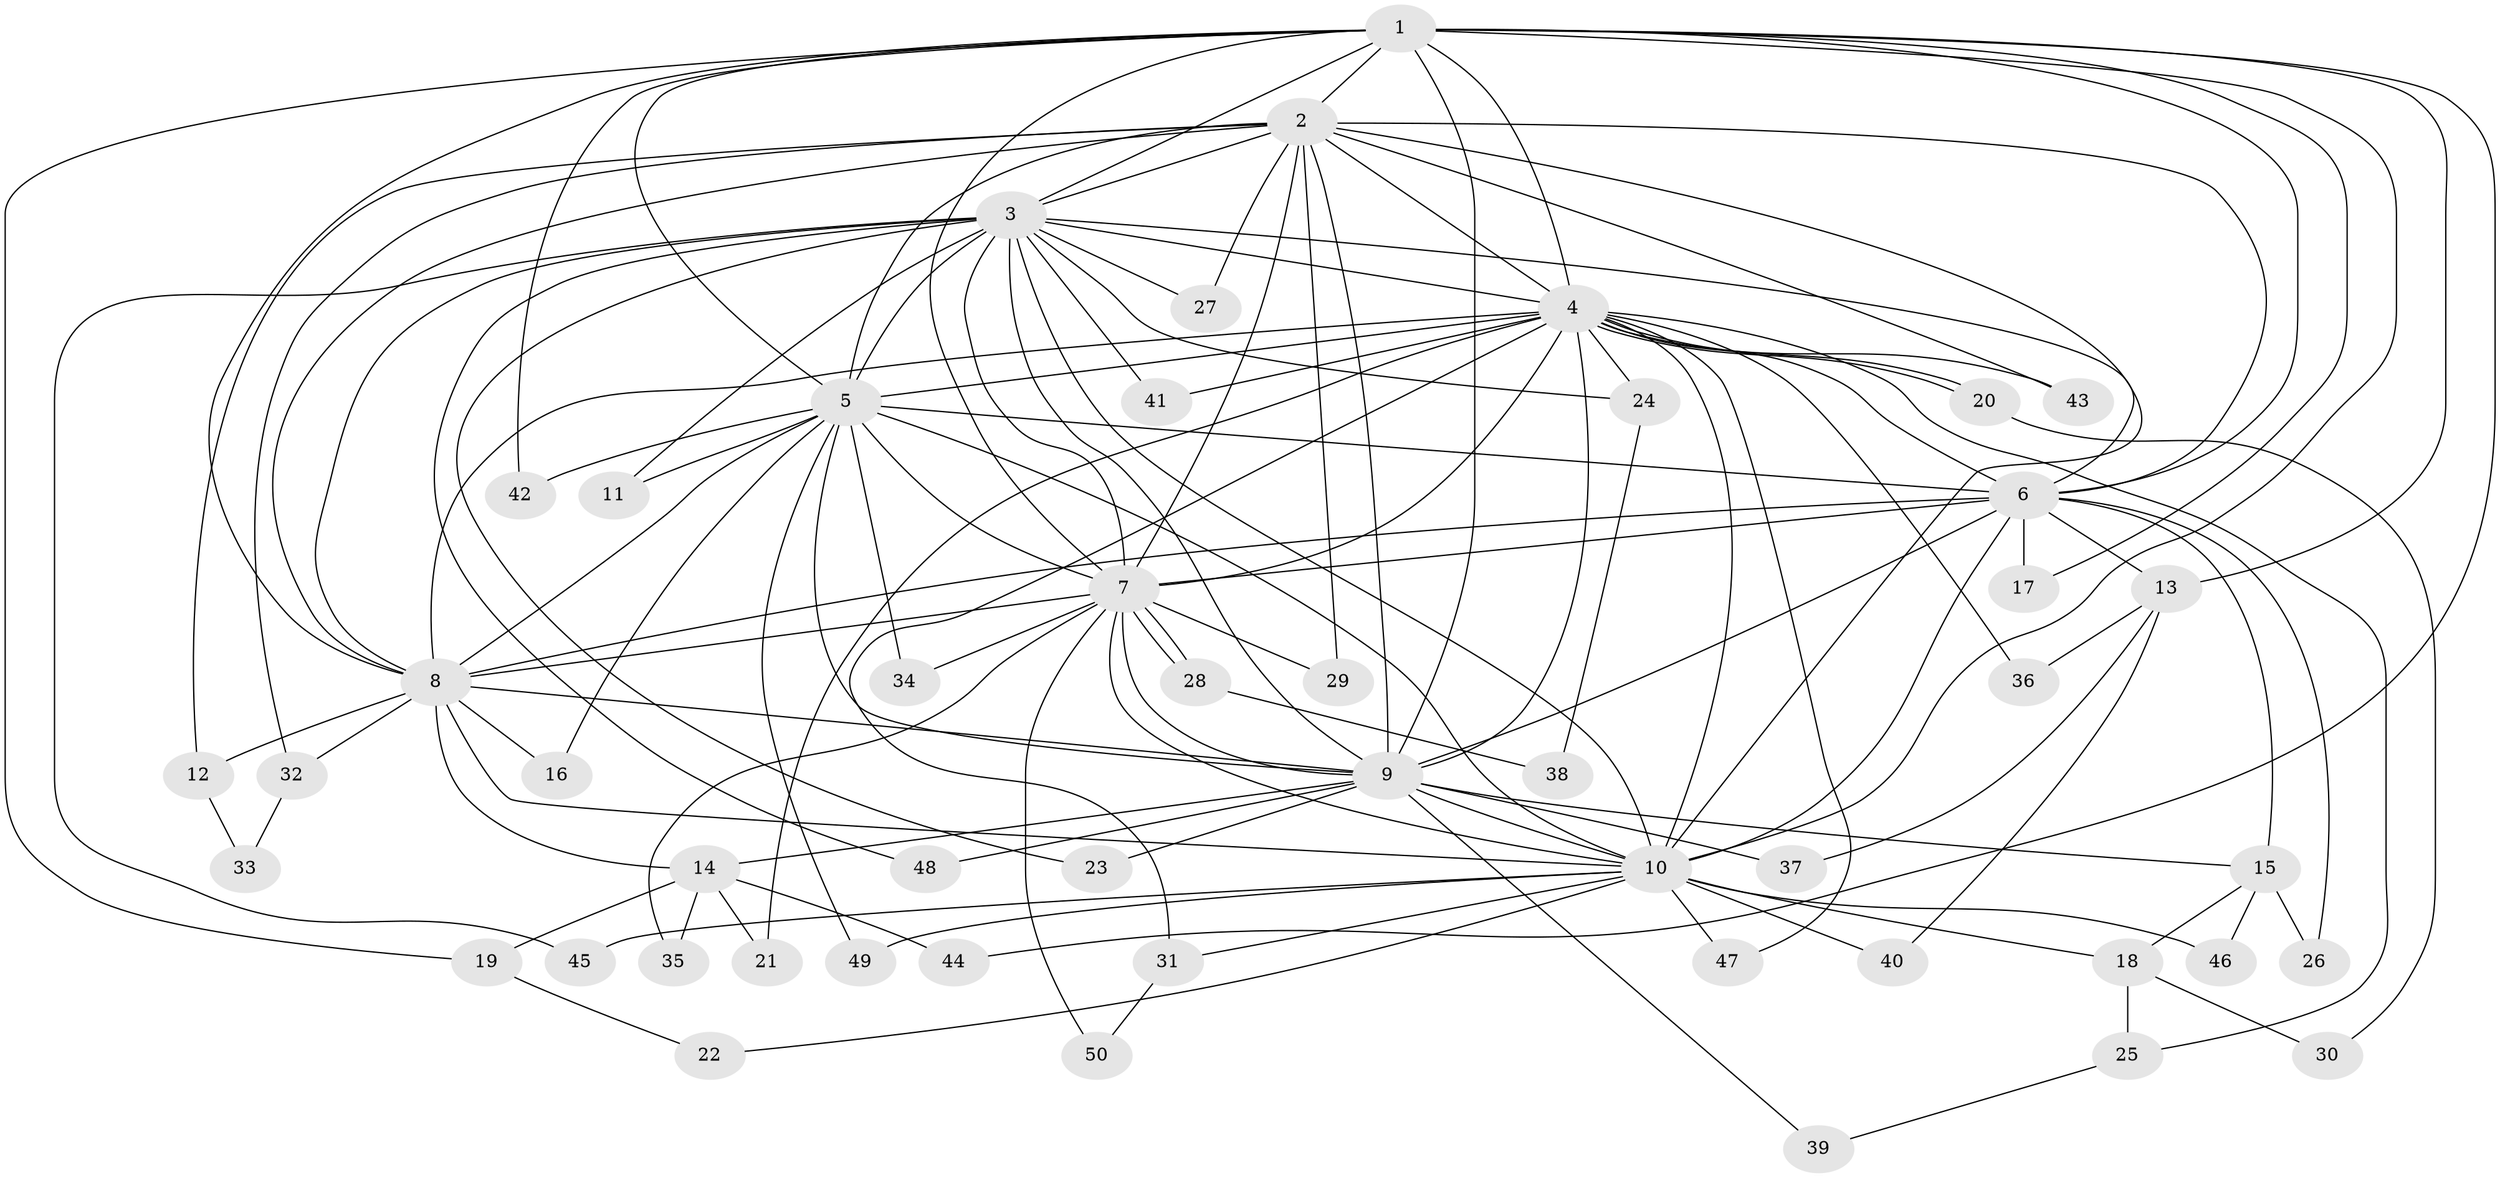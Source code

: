 // coarse degree distribution, {9: 0.04, 13: 0.04, 3: 0.24, 2: 0.4, 4: 0.04, 8: 0.04, 11: 0.08, 5: 0.04, 1: 0.04, 10: 0.04}
// Generated by graph-tools (version 1.1) at 2025/45/03/06/25 01:45:10]
// undirected, 50 vertices, 125 edges
graph export_dot {
graph [start="1"]
  node [color=gray90,style=filled];
  1;
  2;
  3;
  4;
  5;
  6;
  7;
  8;
  9;
  10;
  11;
  12;
  13;
  14;
  15;
  16;
  17;
  18;
  19;
  20;
  21;
  22;
  23;
  24;
  25;
  26;
  27;
  28;
  29;
  30;
  31;
  32;
  33;
  34;
  35;
  36;
  37;
  38;
  39;
  40;
  41;
  42;
  43;
  44;
  45;
  46;
  47;
  48;
  49;
  50;
  1 -- 2;
  1 -- 3;
  1 -- 4;
  1 -- 5;
  1 -- 6;
  1 -- 7;
  1 -- 8;
  1 -- 9;
  1 -- 10;
  1 -- 13;
  1 -- 17;
  1 -- 19;
  1 -- 42;
  1 -- 44;
  2 -- 3;
  2 -- 4;
  2 -- 5;
  2 -- 6;
  2 -- 7;
  2 -- 8;
  2 -- 9;
  2 -- 10;
  2 -- 12;
  2 -- 27;
  2 -- 29;
  2 -- 32;
  2 -- 43;
  3 -- 4;
  3 -- 5;
  3 -- 6;
  3 -- 7;
  3 -- 8;
  3 -- 9;
  3 -- 10;
  3 -- 11;
  3 -- 23;
  3 -- 24;
  3 -- 27;
  3 -- 41;
  3 -- 45;
  3 -- 48;
  4 -- 5;
  4 -- 6;
  4 -- 7;
  4 -- 8;
  4 -- 9;
  4 -- 10;
  4 -- 20;
  4 -- 20;
  4 -- 21;
  4 -- 24;
  4 -- 25;
  4 -- 31;
  4 -- 36;
  4 -- 41;
  4 -- 43;
  4 -- 47;
  5 -- 6;
  5 -- 7;
  5 -- 8;
  5 -- 9;
  5 -- 10;
  5 -- 11;
  5 -- 16;
  5 -- 34;
  5 -- 42;
  5 -- 49;
  6 -- 7;
  6 -- 8;
  6 -- 9;
  6 -- 10;
  6 -- 13;
  6 -- 15;
  6 -- 17;
  6 -- 26;
  7 -- 8;
  7 -- 9;
  7 -- 10;
  7 -- 28;
  7 -- 28;
  7 -- 29;
  7 -- 34;
  7 -- 35;
  7 -- 50;
  8 -- 9;
  8 -- 10;
  8 -- 12;
  8 -- 14;
  8 -- 16;
  8 -- 32;
  9 -- 10;
  9 -- 14;
  9 -- 15;
  9 -- 23;
  9 -- 37;
  9 -- 39;
  9 -- 48;
  10 -- 18;
  10 -- 22;
  10 -- 31;
  10 -- 40;
  10 -- 45;
  10 -- 46;
  10 -- 47;
  10 -- 49;
  12 -- 33;
  13 -- 36;
  13 -- 37;
  13 -- 40;
  14 -- 19;
  14 -- 21;
  14 -- 35;
  14 -- 44;
  15 -- 18;
  15 -- 26;
  15 -- 46;
  18 -- 25;
  18 -- 30;
  19 -- 22;
  20 -- 30;
  24 -- 38;
  25 -- 39;
  28 -- 38;
  31 -- 50;
  32 -- 33;
}
